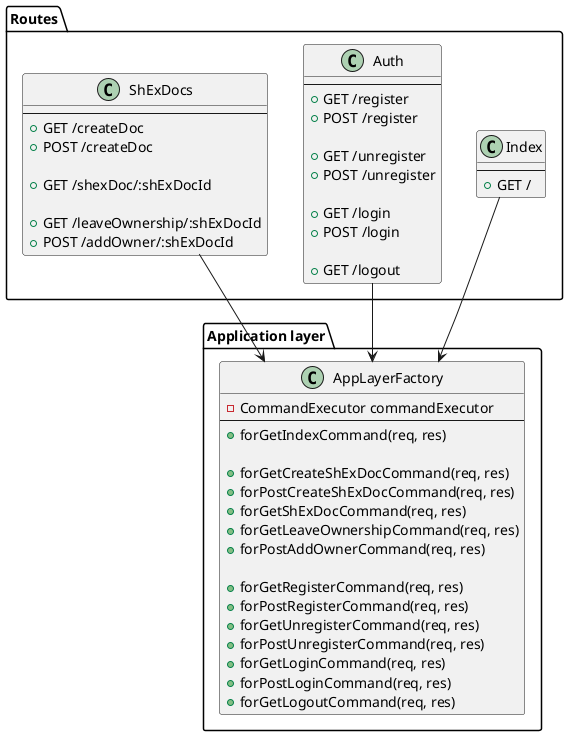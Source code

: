 @startuml ShareYASHE - Classes structure - Routes layer

package "Routes" as routes {
    class "Index" as index {
        --
        +GET /
    }
    class "Auth" as auth {
        --
        +GET /register
        +POST /register

        +GET /unregister
        +POST /unregister

        +GET /login
        +POST /login

        +GET /logout
    }
    class "ShExDocs" as shExDocs {
        --
        +GET /createDoc
        +POST /createDoc

        +GET /shexDoc/:shExDocId

        +GET /leaveOwnership/:shExDocId
        +POST /addOwner/:shExDocId
    }
}

package "Application layer" as appLayer {
    class "AppLayerFactory" as appLayerFactory {
        -CommandExecutor commandExecutor
        --
        +forGetIndexCommand(req, res)

        +forGetCreateShExDocCommand(req, res)
        +forPostCreateShExDocCommand(req, res)
        +forGetShExDocCommand(req, res)
        +forGetLeaveOwnershipCommand(req, res)
        +forPostAddOwnerCommand(req, res)

        +forGetRegisterCommand(req, res)
        +forPostRegisterCommand(req, res)
        +forGetUnregisterCommand(req, res)
        +forPostUnregisterCommand(req, res)
        +forGetLoginCommand(req, res)
        +forPostLoginCommand(req, res)
        +forGetLogoutCommand(req, res)
    }
}

index --> appLayerFactory
auth --> appLayerFactory
shExDocs --> appLayerFactory

@enduml